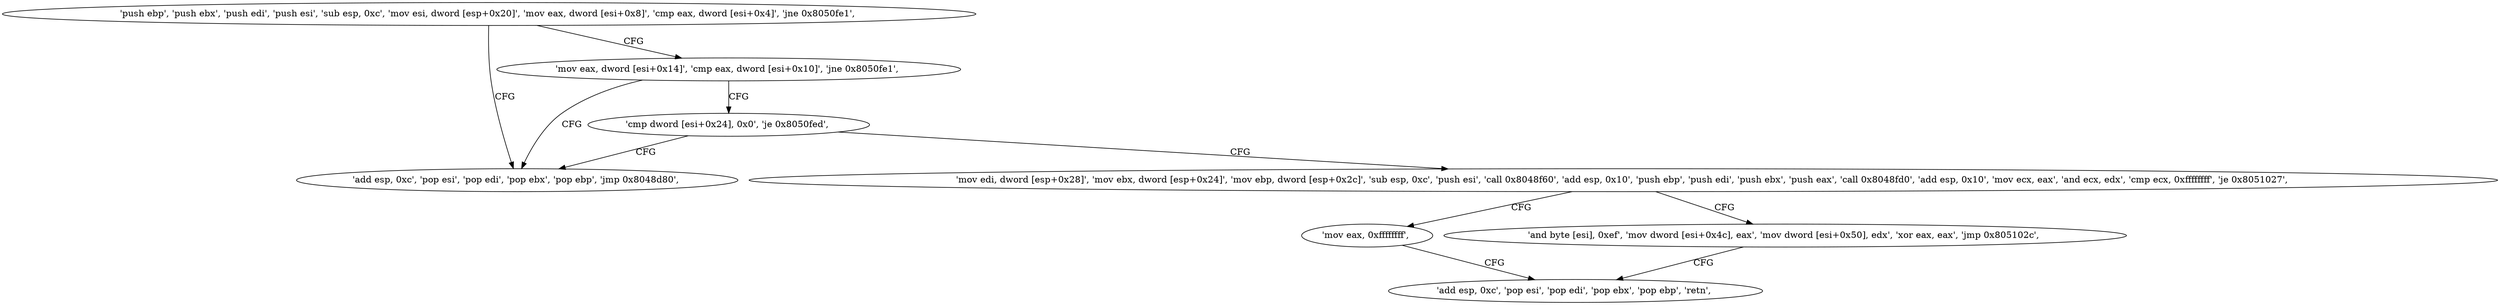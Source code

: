 digraph "func" {
"134549440" [label = "'push ebp', 'push ebx', 'push edi', 'push esi', 'sub esp, 0xc', 'mov esi, dword [esp+0x20]', 'mov eax, dword [esi+0x8]', 'cmp eax, dword [esi+0x4]', 'jne 0x8050fe1', " ]
"134549473" [label = "'add esp, 0xc', 'pop esi', 'pop edi', 'pop ebx', 'pop ebp', 'jmp 0x8048d80', " ]
"134549459" [label = "'mov eax, dword [esi+0x14]', 'cmp eax, dword [esi+0x10]', 'jne 0x8050fe1', " ]
"134549467" [label = "'cmp dword [esi+0x24], 0x0', 'je 0x8050fed', " ]
"134549485" [label = "'mov edi, dword [esp+0x28]', 'mov ebx, dword [esp+0x24]', 'mov ebp, dword [esp+0x2c]', 'sub esp, 0xc', 'push esi', 'call 0x8048f60', 'add esp, 0x10', 'push ebp', 'push edi', 'push ebx', 'push eax', 'call 0x8048fd0', 'add esp, 0x10', 'mov ecx, eax', 'and ecx, edx', 'cmp ecx, 0xffffffff', 'je 0x8051027', " ]
"134549543" [label = "'mov eax, 0xffffffff', " ]
"134549530" [label = "'and byte [esi], 0xef', 'mov dword [esi+0x4c], eax', 'mov dword [esi+0x50], edx', 'xor eax, eax', 'jmp 0x805102c', " ]
"134549548" [label = "'add esp, 0xc', 'pop esi', 'pop edi', 'pop ebx', 'pop ebp', 'retn', " ]
"134549440" -> "134549473" [ label = "CFG" ]
"134549440" -> "134549459" [ label = "CFG" ]
"134549459" -> "134549473" [ label = "CFG" ]
"134549459" -> "134549467" [ label = "CFG" ]
"134549467" -> "134549485" [ label = "CFG" ]
"134549467" -> "134549473" [ label = "CFG" ]
"134549485" -> "134549543" [ label = "CFG" ]
"134549485" -> "134549530" [ label = "CFG" ]
"134549543" -> "134549548" [ label = "CFG" ]
"134549530" -> "134549548" [ label = "CFG" ]
}
